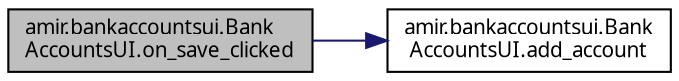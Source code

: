 digraph "amir.bankaccountsui.BankAccountsUI.on_save_clicked"
{
 // LATEX_PDF_SIZE
  edge [fontname="FreeSans.ttf",fontsize="10",labelfontname="FreeSans.ttf",labelfontsize="10"];
  node [fontname="FreeSans.ttf",fontsize="10",shape=record];
  rankdir="LR";
  Node1 [label="amir.bankaccountsui.Bank\lAccountsUI.on_save_clicked",height=0.2,width=0.4,color="black", fillcolor="grey75", style="filled", fontcolor="black",tooltip=" "];
  Node1 -> Node2 [color="midnightblue",fontsize="10",style="solid",fontname="FreeSans.ttf"];
  Node2 [label="amir.bankaccountsui.Bank\lAccountsUI.add_account",height=0.2,width=0.4,color="black", fillcolor="white", style="filled",URL="$classamir_1_1bankaccountsui_1_1_bank_accounts_u_i.html#a5965b587881f7aceb3e2d4ebdbcdbf15",tooltip=" "];
}
